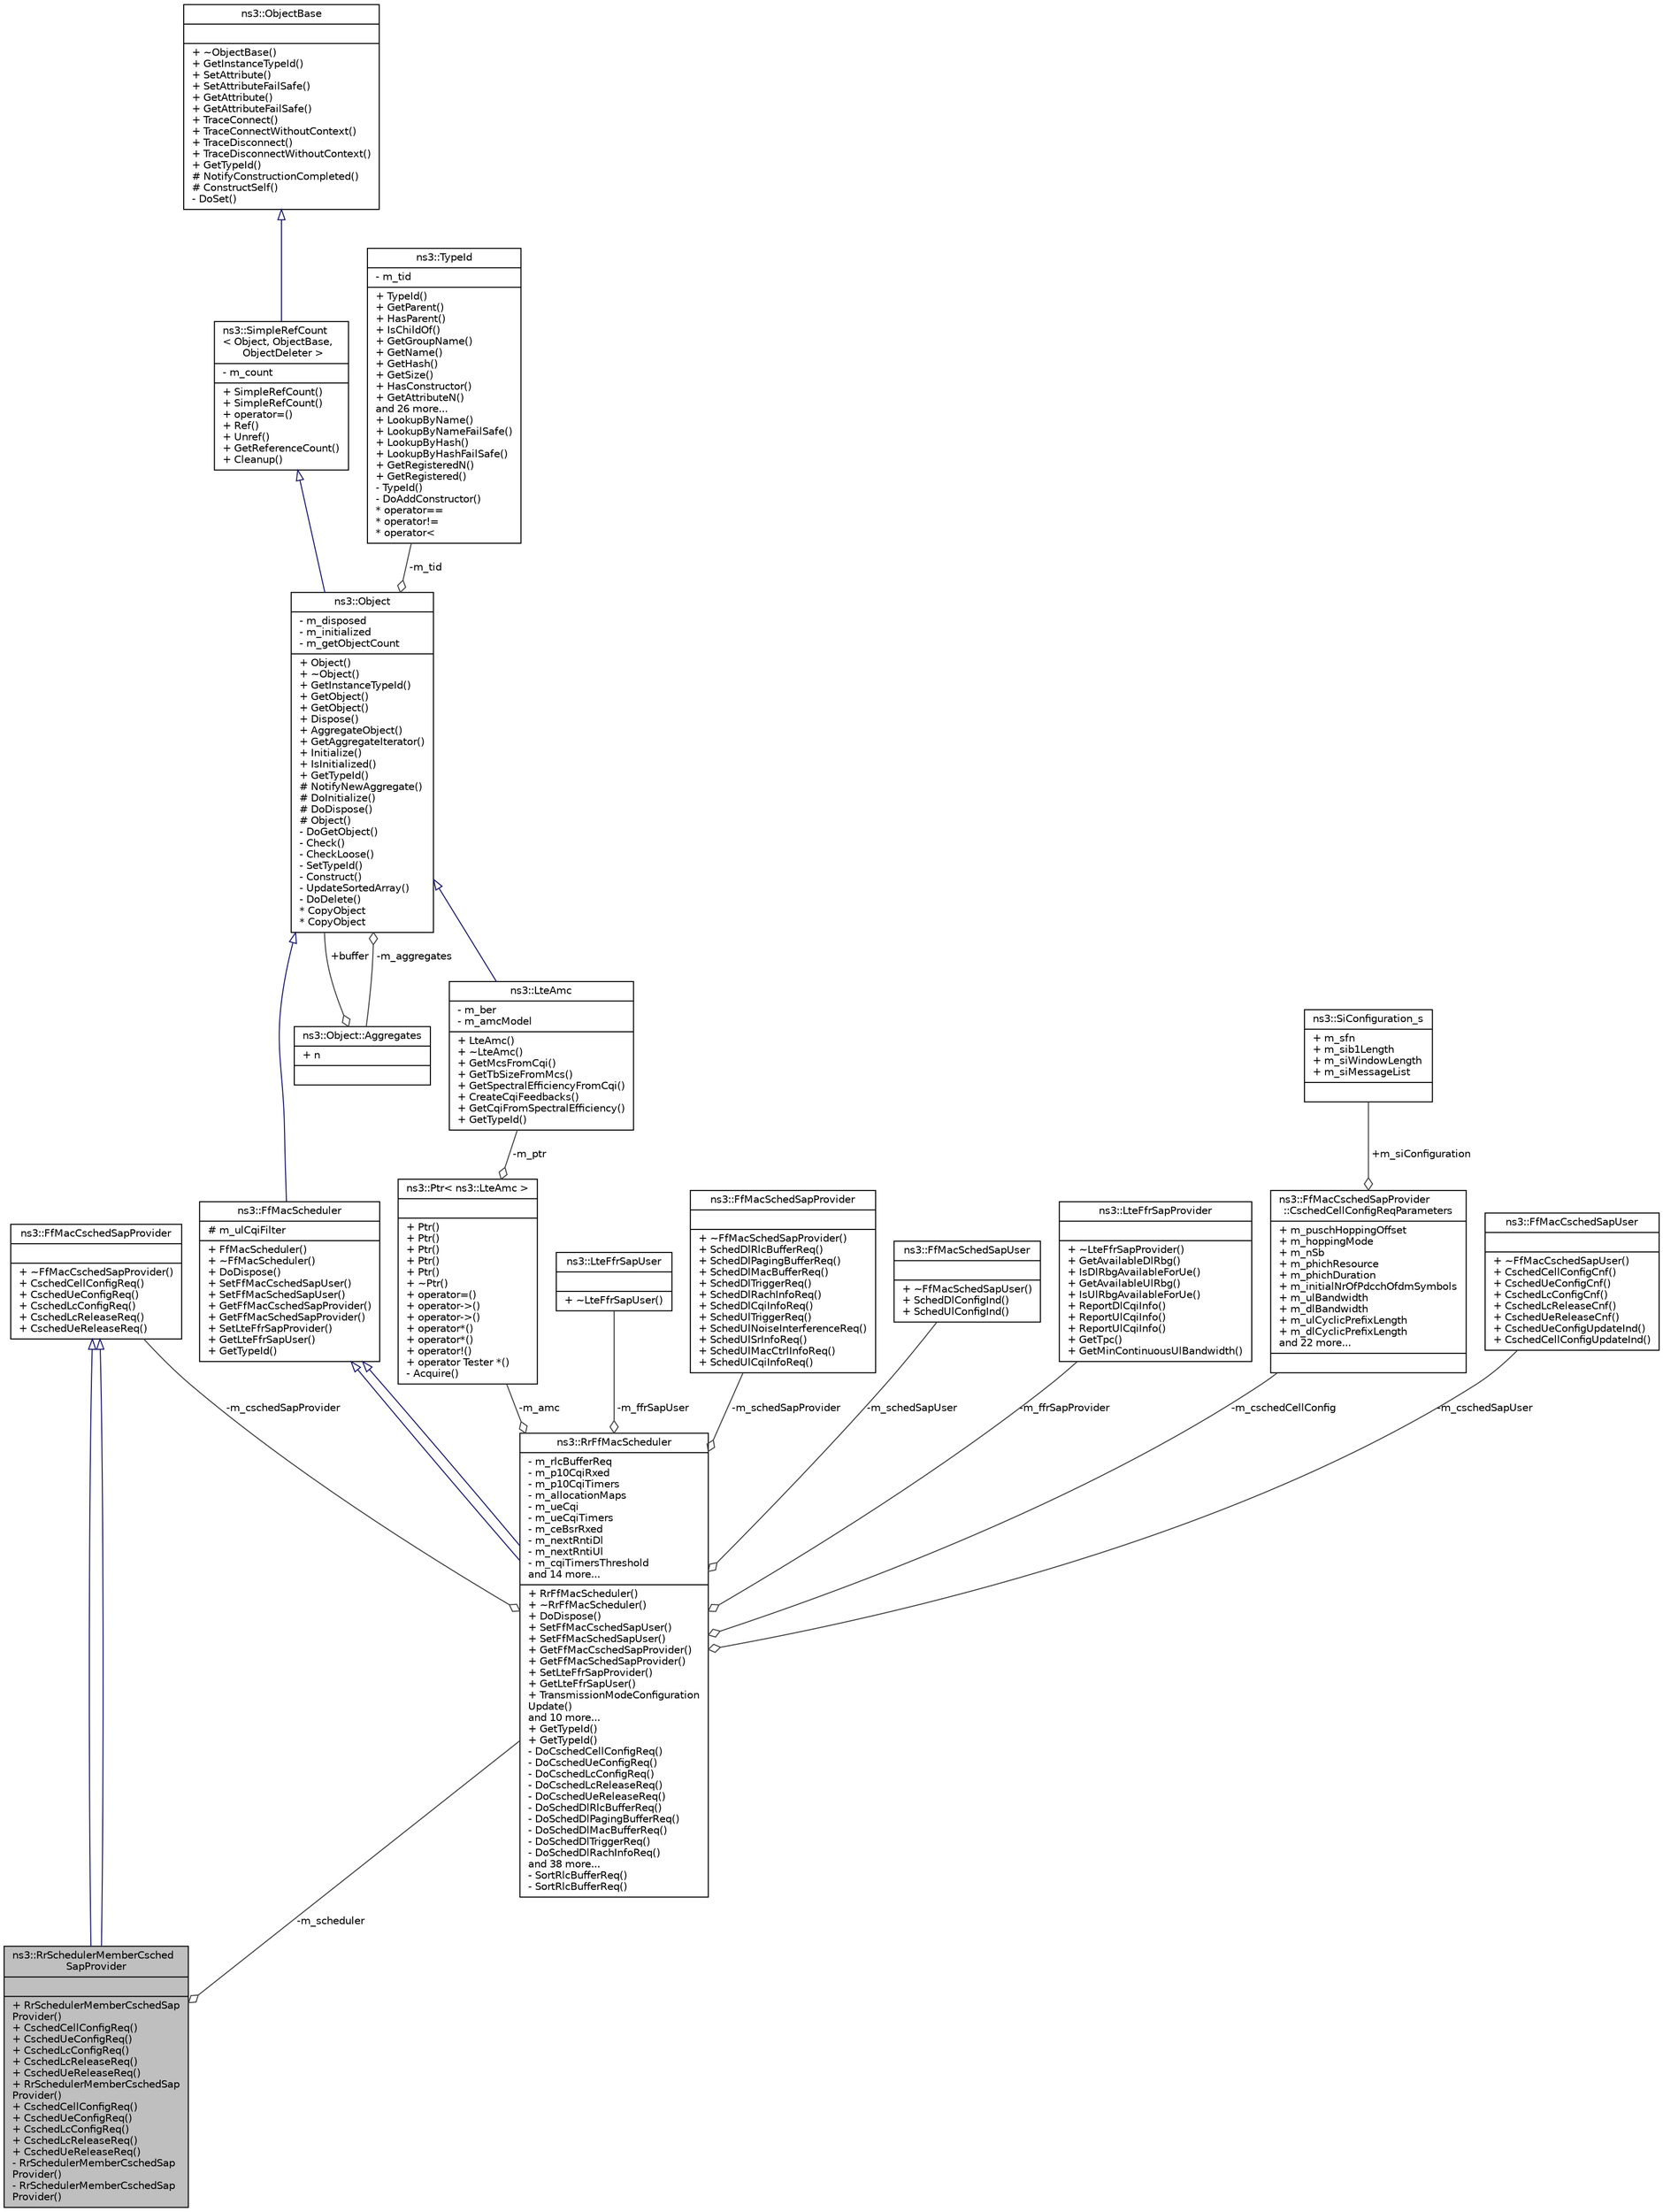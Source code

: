digraph "ns3::RrSchedulerMemberCschedSapProvider"
{
  edge [fontname="Helvetica",fontsize="10",labelfontname="Helvetica",labelfontsize="10"];
  node [fontname="Helvetica",fontsize="10",shape=record];
  Node1 [label="{ns3::RrSchedulerMemberCsched\lSapProvider\n||+ RrSchedulerMemberCschedSap\lProvider()\l+ CschedCellConfigReq()\l+ CschedUeConfigReq()\l+ CschedLcConfigReq()\l+ CschedLcReleaseReq()\l+ CschedUeReleaseReq()\l+ RrSchedulerMemberCschedSap\lProvider()\l+ CschedCellConfigReq()\l+ CschedUeConfigReq()\l+ CschedLcConfigReq()\l+ CschedLcReleaseReq()\l+ CschedUeReleaseReq()\l- RrSchedulerMemberCschedSap\lProvider()\l- RrSchedulerMemberCschedSap\lProvider()\l}",height=0.2,width=0.4,color="black", fillcolor="grey75", style="filled", fontcolor="black"];
  Node2 -> Node1 [dir="back",color="midnightblue",fontsize="10",style="solid",arrowtail="onormal"];
  Node2 [label="{ns3::FfMacCschedSapProvider\n||+ ~FfMacCschedSapProvider()\l+ CschedCellConfigReq()\l+ CschedUeConfigReq()\l+ CschedLcConfigReq()\l+ CschedLcReleaseReq()\l+ CschedUeReleaseReq()\l}",height=0.2,width=0.4,color="black", fillcolor="white", style="filled",URL="$df/d7e/classns3_1_1FfMacCschedSapProvider.html",tooltip="Provides the CSCHED SAP. "];
  Node2 -> Node1 [dir="back",color="midnightblue",fontsize="10",style="solid",arrowtail="onormal"];
  Node3 -> Node1 [color="grey25",fontsize="10",style="solid",label=" -m_scheduler" ,arrowhead="odiamond"];
  Node3 [label="{ns3::RrFfMacScheduler\n|- m_rlcBufferReq\l- m_p10CqiRxed\l- m_p10CqiTimers\l- m_allocationMaps\l- m_ueCqi\l- m_ueCqiTimers\l- m_ceBsrRxed\l- m_nextRntiDl\l- m_nextRntiUl\l- m_cqiTimersThreshold\land 14 more...\l|+ RrFfMacScheduler()\l+ ~RrFfMacScheduler()\l+ DoDispose()\l+ SetFfMacCschedSapUser()\l+ SetFfMacSchedSapUser()\l+ GetFfMacCschedSapProvider()\l+ GetFfMacSchedSapProvider()\l+ SetLteFfrSapProvider()\l+ GetLteFfrSapUser()\l+ TransmissionModeConfiguration\lUpdate()\land 10 more...\l+ GetTypeId()\l+ GetTypeId()\l- DoCschedCellConfigReq()\l- DoCschedUeConfigReq()\l- DoCschedLcConfigReq()\l- DoCschedLcReleaseReq()\l- DoCschedUeReleaseReq()\l- DoSchedDlRlcBufferReq()\l- DoSchedDlPagingBufferReq()\l- DoSchedDlMacBufferReq()\l- DoSchedDlTriggerReq()\l- DoSchedDlRachInfoReq()\land 38 more...\l- SortRlcBufferReq()\l- SortRlcBufferReq()\l}",height=0.2,width=0.4,color="black", fillcolor="white", style="filled",URL="$d4/d44/classns3_1_1RrFfMacScheduler.html",tooltip="Implements the SCHED SAP and CSCHED SAP for a Round Robin scheduler. "];
  Node4 -> Node3 [dir="back",color="midnightblue",fontsize="10",style="solid",arrowtail="onormal"];
  Node4 [label="{ns3::FfMacScheduler\n|# m_ulCqiFilter\l|+ FfMacScheduler()\l+ ~FfMacScheduler()\l+ DoDispose()\l+ SetFfMacCschedSapUser()\l+ SetFfMacSchedSapUser()\l+ GetFfMacCschedSapProvider()\l+ GetFfMacSchedSapProvider()\l+ SetLteFfrSapProvider()\l+ GetLteFfrSapUser()\l+ GetTypeId()\l}",height=0.2,width=0.4,color="black", fillcolor="white", style="filled",URL="$d2/d30/classns3_1_1FfMacScheduler.html"];
  Node5 -> Node4 [dir="back",color="midnightblue",fontsize="10",style="solid",arrowtail="onormal"];
  Node5 [label="{ns3::Object\n|- m_disposed\l- m_initialized\l- m_getObjectCount\l|+ Object()\l+ ~Object()\l+ GetInstanceTypeId()\l+ GetObject()\l+ GetObject()\l+ Dispose()\l+ AggregateObject()\l+ GetAggregateIterator()\l+ Initialize()\l+ IsInitialized()\l+ GetTypeId()\l# NotifyNewAggregate()\l# DoInitialize()\l# DoDispose()\l# Object()\l- DoGetObject()\l- Check()\l- CheckLoose()\l- SetTypeId()\l- Construct()\l- UpdateSortedArray()\l- DoDelete()\l* CopyObject\l* CopyObject\l}",height=0.2,width=0.4,color="black", fillcolor="white", style="filled",URL="$d9/d77/classns3_1_1Object.html",tooltip="A base class which provides memory management and object aggregation. "];
  Node6 -> Node5 [dir="back",color="midnightblue",fontsize="10",style="solid",arrowtail="onormal"];
  Node6 [label="{ns3::SimpleRefCount\l\< Object, ObjectBase,\l ObjectDeleter \>\n|- m_count\l|+ SimpleRefCount()\l+ SimpleRefCount()\l+ operator=()\l+ Ref()\l+ Unref()\l+ GetReferenceCount()\l+ Cleanup()\l}",height=0.2,width=0.4,color="black", fillcolor="white", style="filled",URL="$da/da1/classns3_1_1SimpleRefCount.html"];
  Node7 -> Node6 [dir="back",color="midnightblue",fontsize="10",style="solid",arrowtail="onormal"];
  Node7 [label="{ns3::ObjectBase\n||+ ~ObjectBase()\l+ GetInstanceTypeId()\l+ SetAttribute()\l+ SetAttributeFailSafe()\l+ GetAttribute()\l+ GetAttributeFailSafe()\l+ TraceConnect()\l+ TraceConnectWithoutContext()\l+ TraceDisconnect()\l+ TraceDisconnectWithoutContext()\l+ GetTypeId()\l# NotifyConstructionCompleted()\l# ConstructSelf()\l- DoSet()\l}",height=0.2,width=0.4,color="black", fillcolor="white", style="filled",URL="$d2/dac/classns3_1_1ObjectBase.html",tooltip="Anchor the ns-3 type and attribute system. "];
  Node8 -> Node5 [color="grey25",fontsize="10",style="solid",label=" -m_tid" ,arrowhead="odiamond"];
  Node8 [label="{ns3::TypeId\n|- m_tid\l|+ TypeId()\l+ GetParent()\l+ HasParent()\l+ IsChildOf()\l+ GetGroupName()\l+ GetName()\l+ GetHash()\l+ GetSize()\l+ HasConstructor()\l+ GetAttributeN()\land 26 more...\l+ LookupByName()\l+ LookupByNameFailSafe()\l+ LookupByHash()\l+ LookupByHashFailSafe()\l+ GetRegisteredN()\l+ GetRegistered()\l- TypeId()\l- DoAddConstructor()\l* operator==\l* operator!=\l* operator\<\l}",height=0.2,width=0.4,color="black", fillcolor="white", style="filled",URL="$d6/d11/classns3_1_1TypeId.html",tooltip="a unique identifier for an interface. "];
  Node9 -> Node5 [color="grey25",fontsize="10",style="solid",label=" -m_aggregates" ,arrowhead="odiamond"];
  Node9 [label="{ns3::Object::Aggregates\n|+ n\l|}",height=0.2,width=0.4,color="black", fillcolor="white", style="filled",URL="$d5/de9/structns3_1_1Object_1_1Aggregates.html"];
  Node5 -> Node9 [color="grey25",fontsize="10",style="solid",label=" +buffer" ,arrowhead="odiamond"];
  Node4 -> Node3 [dir="back",color="midnightblue",fontsize="10",style="solid",arrowtail="onormal"];
  Node10 -> Node3 [color="grey25",fontsize="10",style="solid",label=" -m_ffrSapUser" ,arrowhead="odiamond"];
  Node10 [label="{ns3::LteFfrSapUser\n||+ ~LteFfrSapUser()\l}",height=0.2,width=0.4,color="black", fillcolor="white", style="filled",URL="$d4/dce/classns3_1_1LteFfrSapUser.html",tooltip="Service Access Point (SAP) offered by the eNodeB RRC instance to the Frequency Reuse algorithm instan..."];
  Node11 -> Node3 [color="grey25",fontsize="10",style="solid",label=" -m_schedSapProvider" ,arrowhead="odiamond"];
  Node11 [label="{ns3::FfMacSchedSapProvider\n||+ ~FfMacSchedSapProvider()\l+ SchedDlRlcBufferReq()\l+ SchedDlPagingBufferReq()\l+ SchedDlMacBufferReq()\l+ SchedDlTriggerReq()\l+ SchedDlRachInfoReq()\l+ SchedDlCqiInfoReq()\l+ SchedUlTriggerReq()\l+ SchedUlNoiseInterferenceReq()\l+ SchedUlSrInfoReq()\l+ SchedUlMacCtrlInfoReq()\l+ SchedUlCqiInfoReq()\l}",height=0.2,width=0.4,color="black", fillcolor="white", style="filled",URL="$d3/d8f/classns3_1_1FfMacSchedSapProvider.html",tooltip="Provides the SCHED SAP. "];
  Node12 -> Node3 [color="grey25",fontsize="10",style="solid",label=" -m_schedSapUser" ,arrowhead="odiamond"];
  Node12 [label="{ns3::FfMacSchedSapUser\n||+ ~FfMacSchedSapUser()\l+ SchedDlConfigInd()\l+ SchedUlConfigInd()\l}",height=0.2,width=0.4,color="black", fillcolor="white", style="filled",URL="$df/d68/classns3_1_1FfMacSchedSapUser.html"];
  Node2 -> Node3 [color="grey25",fontsize="10",style="solid",label=" -m_cschedSapProvider" ,arrowhead="odiamond"];
  Node13 -> Node3 [color="grey25",fontsize="10",style="solid",label=" -m_ffrSapProvider" ,arrowhead="odiamond"];
  Node13 [label="{ns3::LteFfrSapProvider\n||+ ~LteFfrSapProvider()\l+ GetAvailableDlRbg()\l+ IsDlRbgAvailableForUe()\l+ GetAvailableUlRbg()\l+ IsUlRbgAvailableForUe()\l+ ReportDlCqiInfo()\l+ ReportUlCqiInfo()\l+ ReportUlCqiInfo()\l+ GetTpc()\l+ GetMinContinuousUlBandwidth()\l}",height=0.2,width=0.4,color="black", fillcolor="white", style="filled",URL="$d7/dab/classns3_1_1LteFfrSapProvider.html",tooltip="Service Access Point (SAP) offered by the Frequency Reuse algorithm instance to the MAC Scheduler ins..."];
  Node14 -> Node3 [color="grey25",fontsize="10",style="solid",label=" -m_cschedCellConfig" ,arrowhead="odiamond"];
  Node14 [label="{ns3::FfMacCschedSapProvider\l::CschedCellConfigReqParameters\n|+ m_puschHoppingOffset\l+ m_hoppingMode\l+ m_nSb\l+ m_phichResource\l+ m_phichDuration\l+ m_initialNrOfPdcchOfdmSymbols\l+ m_ulBandwidth\l+ m_dlBandwidth\l+ m_ulCyclicPrefixLength\l+ m_dlCyclicPrefixLength\land 22 more...\l|}",height=0.2,width=0.4,color="black", fillcolor="white", style="filled",URL="$d2/d66/structns3_1_1FfMacCschedSapProvider_1_1CschedCellConfigReqParameters.html"];
  Node15 -> Node14 [color="grey25",fontsize="10",style="solid",label=" +m_siConfiguration" ,arrowhead="odiamond"];
  Node15 [label="{ns3::SiConfiguration_s\n|+ m_sfn\l+ m_sib1Length\l+ m_siWindowLength\l+ m_siMessageList\l|}",height=0.2,width=0.4,color="black", fillcolor="white", style="filled",URL="$de/dcc/structns3_1_1SiConfiguration__s.html",tooltip="See section 4.3.21 siConfiguration. "];
  Node16 -> Node3 [color="grey25",fontsize="10",style="solid",label=" -m_cschedSapUser" ,arrowhead="odiamond"];
  Node16 [label="{ns3::FfMacCschedSapUser\n||+ ~FfMacCschedSapUser()\l+ CschedCellConfigCnf()\l+ CschedUeConfigCnf()\l+ CschedLcConfigCnf()\l+ CschedLcReleaseCnf()\l+ CschedUeReleaseCnf()\l+ CschedUeConfigUpdateInd()\l+ CschedCellConfigUpdateInd()\l}",height=0.2,width=0.4,color="black", fillcolor="white", style="filled",URL="$d9/d82/classns3_1_1FfMacCschedSapUser.html"];
  Node17 -> Node3 [color="grey25",fontsize="10",style="solid",label=" -m_amc" ,arrowhead="odiamond"];
  Node17 [label="{ns3::Ptr\< ns3::LteAmc \>\n||+ Ptr()\l+ Ptr()\l+ Ptr()\l+ Ptr()\l+ Ptr()\l+ ~Ptr()\l+ operator=()\l+ operator-\>()\l+ operator-\>()\l+ operator*()\l+ operator*()\l+ operator!()\l+ operator Tester *()\l- Acquire()\l}",height=0.2,width=0.4,color="black", fillcolor="white", style="filled",URL="$dc/d90/classns3_1_1Ptr.html"];
  Node18 -> Node17 [color="grey25",fontsize="10",style="solid",label=" -m_ptr" ,arrowhead="odiamond"];
  Node18 [label="{ns3::LteAmc\n|- m_ber\l- m_amcModel\l|+ LteAmc()\l+ ~LteAmc()\l+ GetMcsFromCqi()\l+ GetTbSizeFromMcs()\l+ GetSpectralEfficiencyFromCqi()\l+ CreateCqiFeedbacks()\l+ GetCqiFromSpectralEfficiency()\l+ GetTypeId()\l}",height=0.2,width=0.4,color="black", fillcolor="white", style="filled",URL="$d0/dd6/classns3_1_1LteAmc.html"];
  Node5 -> Node18 [dir="back",color="midnightblue",fontsize="10",style="solid",arrowtail="onormal"];
}
